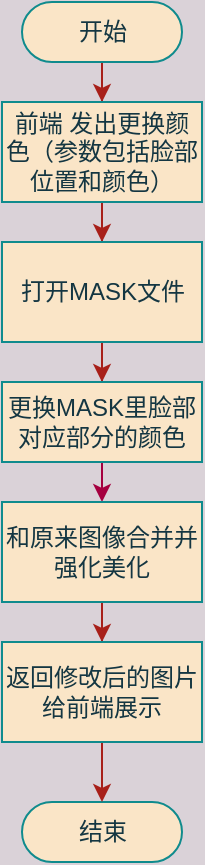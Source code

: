 <mxfile>
    <diagram id="bDKj2VBEH4AD1xoqecHZ" name="Page-1">
        <mxGraphModel dx="2639" dy="1073" grid="1" gridSize="10" guides="1" tooltips="1" connect="1" arrows="1" fold="1" page="1" pageScale="1" pageWidth="827" pageHeight="1169" background="#DAD2D8" math="0" shadow="0">
            <root>
                <mxCell id="0"/>
                <mxCell id="1" parent="0"/>
                <mxCell id="4" value="" style="edgeStyle=orthogonalEdgeStyle;rounded=0;orthogonalLoop=1;jettySize=auto;html=1;labelBackgroundColor=#DAD2D8;strokeColor=#A8201A;fontColor=#143642;" parent="1" source="2" target="3" edge="1">
                    <mxGeometry relative="1" as="geometry"/>
                </mxCell>
                <mxCell id="2" value="开始" style="html=1;dashed=0;whitespace=wrap;shape=mxgraph.dfd.start;fillColor=#FAE5C7;strokeColor=#0F8B8D;fontColor=#143642;" parent="1" vertex="1">
                    <mxGeometry x="240" y="100" width="80" height="30" as="geometry"/>
                </mxCell>
                <mxCell id="6" value="" style="edgeStyle=orthogonalEdgeStyle;rounded=0;orthogonalLoop=1;jettySize=auto;html=1;labelBackgroundColor=#DAD2D8;strokeColor=#A8201A;fontColor=#143642;" parent="1" source="3" target="5" edge="1">
                    <mxGeometry relative="1" as="geometry"/>
                </mxCell>
                <mxCell id="3" value="前端 发出更换颜色（参数包括脸部位置和颜色）" style="html=1;dashed=0;whitespace=wrap;fillColor=#FAE5C7;strokeColor=#0F8B8D;fontColor=#143642;whiteSpace=wrap;" parent="1" vertex="1">
                    <mxGeometry x="230" y="150" width="100" height="50" as="geometry"/>
                </mxCell>
                <mxCell id="8" value="" style="edgeStyle=orthogonalEdgeStyle;rounded=0;orthogonalLoop=1;jettySize=auto;html=1;labelBackgroundColor=#DAD2D8;strokeColor=#A8201A;fontColor=#143642;entryX=0.5;entryY=0;entryDx=0;entryDy=0;" parent="1" source="5" target="11" edge="1">
                    <mxGeometry relative="1" as="geometry">
                        <mxPoint x="280" y="330" as="targetPoint"/>
                    </mxGeometry>
                </mxCell>
                <mxCell id="5" value="打开MASK文件" style="html=1;dashed=0;whitespace=wrap;fillColor=#FAE5C7;strokeColor=#0F8B8D;fontColor=#143642;" parent="1" vertex="1">
                    <mxGeometry x="230" y="220" width="100" height="50" as="geometry"/>
                </mxCell>
                <mxCell id="9" value="结束" style="html=1;dashed=0;whitespace=wrap;shape=mxgraph.dfd.start;fillColor=#FAE5C7;strokeColor=#0F8B8D;fontColor=#143642;" parent="1" vertex="1">
                    <mxGeometry x="240" y="500" width="80" height="30" as="geometry"/>
                </mxCell>
                <mxCell id="27" style="edgeStyle=orthogonalEdgeStyle;rounded=0;orthogonalLoop=1;jettySize=auto;html=1;exitX=0.5;exitY=1;exitDx=0;exitDy=0;entryX=0.5;entryY=0;entryDx=0;entryDy=0;fontColor=#F01179;labelBackgroundColor=#2A101A;labelBorderColor=none;fillColor=#d80073;strokeColor=#A50040;" edge="1" parent="1" source="11" target="12">
                    <mxGeometry relative="1" as="geometry"/>
                </mxCell>
                <mxCell id="11" value="更换MASK里脸部对应部分的颜色" style="html=1;dashed=0;whitespace=wrap;fillColor=#FAE5C7;strokeColor=#0F8B8D;fontColor=#143642;whiteSpace=wrap;" parent="1" vertex="1">
                    <mxGeometry x="230" y="290" width="100" height="40" as="geometry"/>
                </mxCell>
                <mxCell id="16" value="" style="edgeStyle=orthogonalEdgeStyle;rounded=0;orthogonalLoop=1;jettySize=auto;html=1;labelBackgroundColor=#DAD2D8;strokeColor=#A8201A;fontColor=#143642;" parent="1" source="12" target="14" edge="1">
                    <mxGeometry relative="1" as="geometry"/>
                </mxCell>
                <mxCell id="12" value="和原来图像合并并强化美化" style="html=1;dashed=0;whitespace=wrap;fillColor=#FAE5C7;strokeColor=#0F8B8D;fontColor=#143642;whiteSpace=wrap;" parent="1" vertex="1">
                    <mxGeometry x="230" y="350" width="100" height="50" as="geometry"/>
                </mxCell>
                <mxCell id="17" value="" style="edgeStyle=orthogonalEdgeStyle;rounded=0;orthogonalLoop=1;jettySize=auto;html=1;labelBackgroundColor=#DAD2D8;strokeColor=#A8201A;fontColor=#143642;" parent="1" source="14" target="9" edge="1">
                    <mxGeometry relative="1" as="geometry"/>
                </mxCell>
                <mxCell id="14" value="返回修改后的图片给前端展示" style="html=1;dashed=0;whitespace=wrap;fillColor=#FAE5C7;strokeColor=#0F8B8D;fontColor=#143642;whiteSpace=wrap;" parent="1" vertex="1">
                    <mxGeometry x="230" y="420" width="100" height="50" as="geometry"/>
                </mxCell>
            </root>
        </mxGraphModel>
    </diagram>
</mxfile>